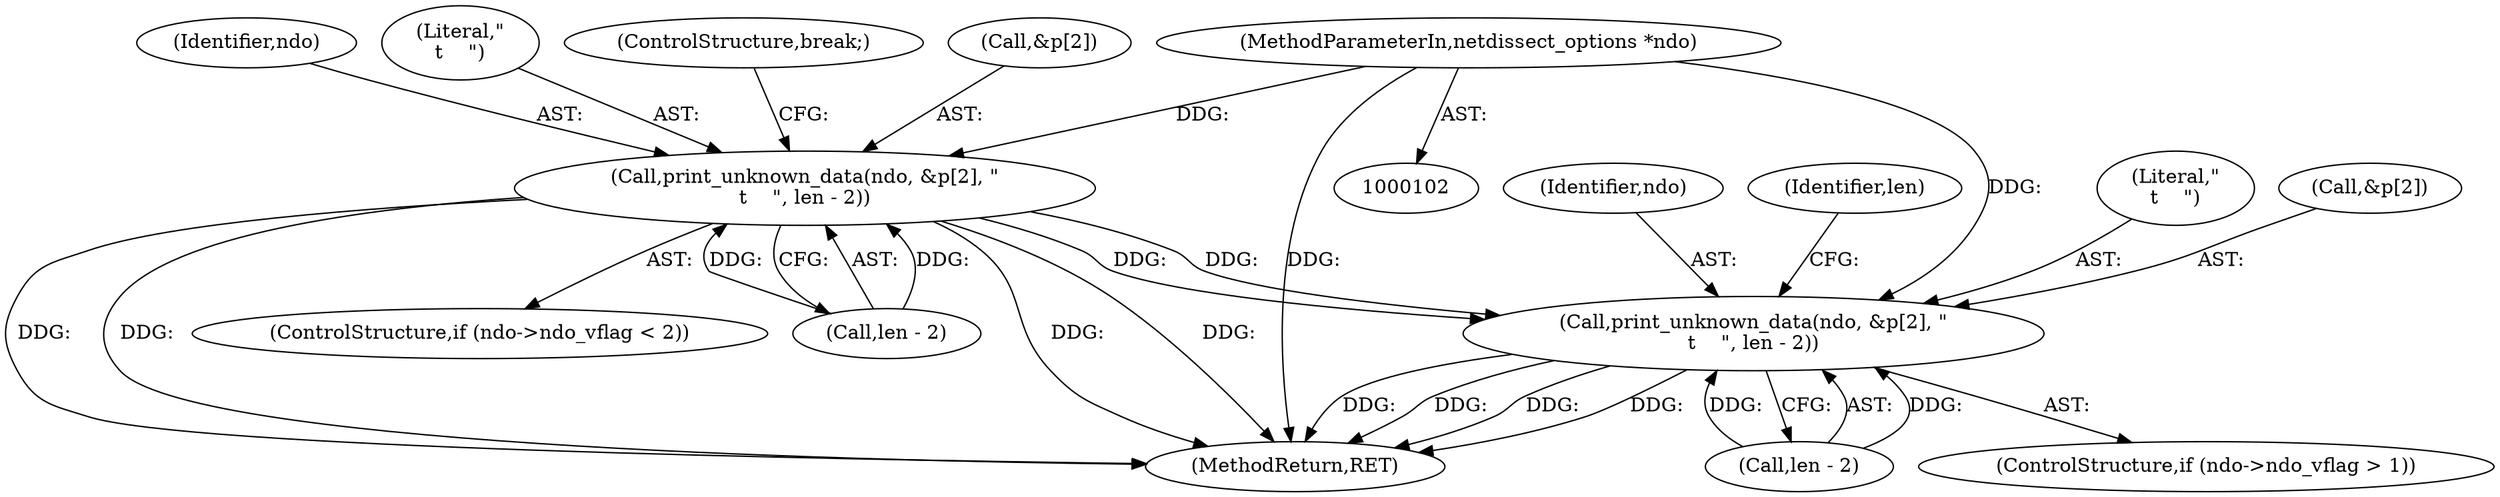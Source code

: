 digraph "0_tcpdump_7029d15f148ef24bb7c6668bc640f5470d085e5a@pointer" {
"1000103" [label="(MethodParameterIn,netdissect_options *ndo)"];
"1000204" [label="(Call,print_unknown_data(ndo, &p[2], \"\n\t    \", len - 2))"];
"1000221" [label="(Call,print_unknown_data(ndo, &p[2], \"\n\t    \", len - 2))"];
"1000214" [label="(ControlStructure,break;)"];
"1000215" [label="(ControlStructure,if (ndo->ndo_vflag > 1))"];
"1000206" [label="(Call,&p[2])"];
"1000211" [label="(Call,len - 2)"];
"1000227" [label="(Literal,\"\n\t    \")"];
"1000205" [label="(Identifier,ndo)"];
"1000103" [label="(MethodParameterIn,netdissect_options *ndo)"];
"1000223" [label="(Call,&p[2])"];
"1000240" [label="(MethodReturn,RET)"];
"1000198" [label="(ControlStructure,if (ndo->ndo_vflag < 2))"];
"1000222" [label="(Identifier,ndo)"];
"1000204" [label="(Call,print_unknown_data(ndo, &p[2], \"\n\t    \", len - 2))"];
"1000210" [label="(Literal,\"\n\t    \")"];
"1000228" [label="(Call,len - 2)"];
"1000221" [label="(Call,print_unknown_data(ndo, &p[2], \"\n\t    \", len - 2))"];
"1000232" [label="(Identifier,len)"];
"1000103" -> "1000102"  [label="AST: "];
"1000103" -> "1000240"  [label="DDG: "];
"1000103" -> "1000204"  [label="DDG: "];
"1000103" -> "1000221"  [label="DDG: "];
"1000204" -> "1000198"  [label="AST: "];
"1000204" -> "1000211"  [label="CFG: "];
"1000205" -> "1000204"  [label="AST: "];
"1000206" -> "1000204"  [label="AST: "];
"1000210" -> "1000204"  [label="AST: "];
"1000211" -> "1000204"  [label="AST: "];
"1000214" -> "1000204"  [label="CFG: "];
"1000204" -> "1000240"  [label="DDG: "];
"1000204" -> "1000240"  [label="DDG: "];
"1000204" -> "1000240"  [label="DDG: "];
"1000204" -> "1000240"  [label="DDG: "];
"1000211" -> "1000204"  [label="DDG: "];
"1000211" -> "1000204"  [label="DDG: "];
"1000204" -> "1000221"  [label="DDG: "];
"1000204" -> "1000221"  [label="DDG: "];
"1000221" -> "1000215"  [label="AST: "];
"1000221" -> "1000228"  [label="CFG: "];
"1000222" -> "1000221"  [label="AST: "];
"1000223" -> "1000221"  [label="AST: "];
"1000227" -> "1000221"  [label="AST: "];
"1000228" -> "1000221"  [label="AST: "];
"1000232" -> "1000221"  [label="CFG: "];
"1000221" -> "1000240"  [label="DDG: "];
"1000221" -> "1000240"  [label="DDG: "];
"1000221" -> "1000240"  [label="DDG: "];
"1000221" -> "1000240"  [label="DDG: "];
"1000228" -> "1000221"  [label="DDG: "];
"1000228" -> "1000221"  [label="DDG: "];
}
